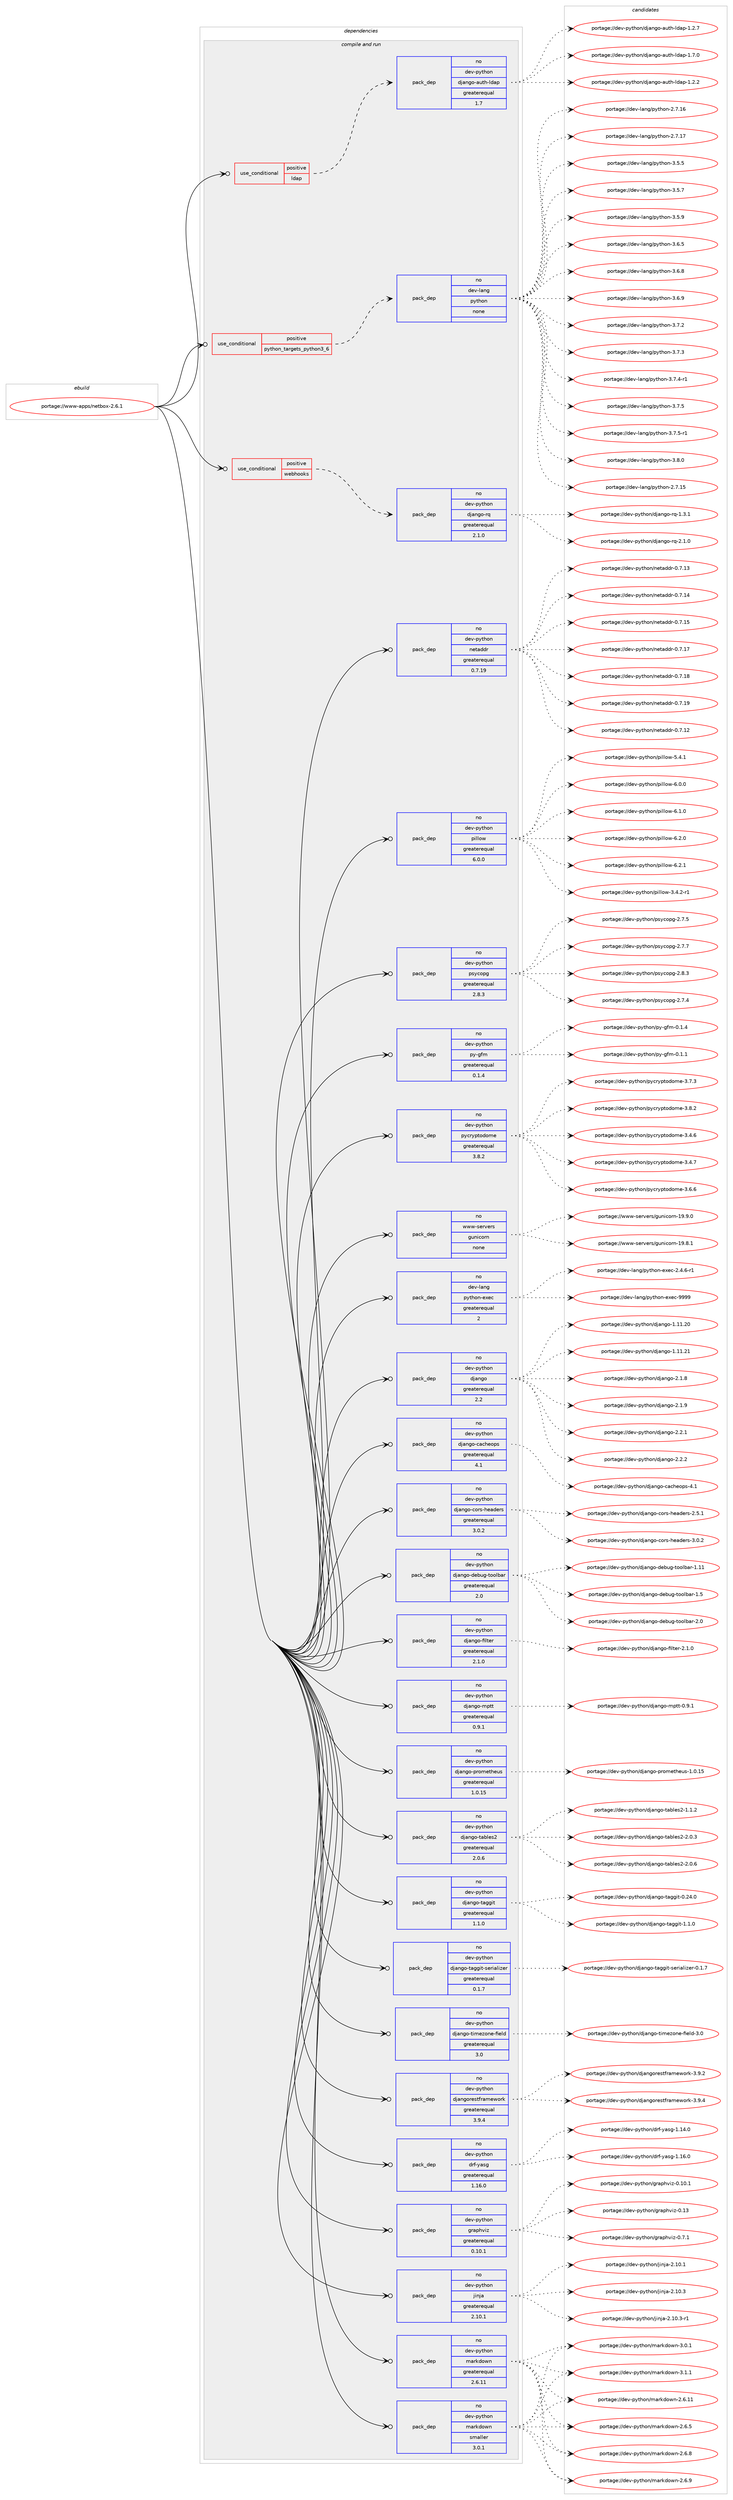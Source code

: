digraph prolog {

# *************
# Graph options
# *************

newrank=true;
concentrate=true;
compound=true;
graph [rankdir=LR,fontname=Helvetica,fontsize=10,ranksep=1.5];#, ranksep=2.5, nodesep=0.2];
edge  [arrowhead=vee];
node  [fontname=Helvetica,fontsize=10];

# **********
# The ebuild
# **********

subgraph cluster_leftcol {
color=gray;
rank=same;
label=<<i>ebuild</i>>;
id [label="portage://www-apps/netbox-2.6.1", color=red, width=4, href="../www-apps/netbox-2.6.1.svg"];
}

# ****************
# The dependencies
# ****************

subgraph cluster_midcol {
color=gray;
label=<<i>dependencies</i>>;
subgraph cluster_compile {
fillcolor="#eeeeee";
style=filled;
label=<<i>compile</i>>;
}
subgraph cluster_compileandrun {
fillcolor="#eeeeee";
style=filled;
label=<<i>compile and run</i>>;
subgraph cond105560 {
dependency438527 [label=<<TABLE BORDER="0" CELLBORDER="1" CELLSPACING="0" CELLPADDING="4"><TR><TD ROWSPAN="3" CELLPADDING="10">use_conditional</TD></TR><TR><TD>positive</TD></TR><TR><TD>ldap</TD></TR></TABLE>>, shape=none, color=red];
subgraph pack325187 {
dependency438528 [label=<<TABLE BORDER="0" CELLBORDER="1" CELLSPACING="0" CELLPADDING="4" WIDTH="220"><TR><TD ROWSPAN="6" CELLPADDING="30">pack_dep</TD></TR><TR><TD WIDTH="110">no</TD></TR><TR><TD>dev-python</TD></TR><TR><TD>django-auth-ldap</TD></TR><TR><TD>greaterequal</TD></TR><TR><TD>1.7</TD></TR></TABLE>>, shape=none, color=blue];
}
dependency438527:e -> dependency438528:w [weight=20,style="dashed",arrowhead="vee"];
}
id:e -> dependency438527:w [weight=20,style="solid",arrowhead="odotvee"];
subgraph cond105561 {
dependency438529 [label=<<TABLE BORDER="0" CELLBORDER="1" CELLSPACING="0" CELLPADDING="4"><TR><TD ROWSPAN="3" CELLPADDING="10">use_conditional</TD></TR><TR><TD>positive</TD></TR><TR><TD>python_targets_python3_6</TD></TR></TABLE>>, shape=none, color=red];
subgraph pack325188 {
dependency438530 [label=<<TABLE BORDER="0" CELLBORDER="1" CELLSPACING="0" CELLPADDING="4" WIDTH="220"><TR><TD ROWSPAN="6" CELLPADDING="30">pack_dep</TD></TR><TR><TD WIDTH="110">no</TD></TR><TR><TD>dev-lang</TD></TR><TR><TD>python</TD></TR><TR><TD>none</TD></TR><TR><TD></TD></TR></TABLE>>, shape=none, color=blue];
}
dependency438529:e -> dependency438530:w [weight=20,style="dashed",arrowhead="vee"];
}
id:e -> dependency438529:w [weight=20,style="solid",arrowhead="odotvee"];
subgraph cond105562 {
dependency438531 [label=<<TABLE BORDER="0" CELLBORDER="1" CELLSPACING="0" CELLPADDING="4"><TR><TD ROWSPAN="3" CELLPADDING="10">use_conditional</TD></TR><TR><TD>positive</TD></TR><TR><TD>webhooks</TD></TR></TABLE>>, shape=none, color=red];
subgraph pack325189 {
dependency438532 [label=<<TABLE BORDER="0" CELLBORDER="1" CELLSPACING="0" CELLPADDING="4" WIDTH="220"><TR><TD ROWSPAN="6" CELLPADDING="30">pack_dep</TD></TR><TR><TD WIDTH="110">no</TD></TR><TR><TD>dev-python</TD></TR><TR><TD>django-rq</TD></TR><TR><TD>greaterequal</TD></TR><TR><TD>2.1.0</TD></TR></TABLE>>, shape=none, color=blue];
}
dependency438531:e -> dependency438532:w [weight=20,style="dashed",arrowhead="vee"];
}
id:e -> dependency438531:w [weight=20,style="solid",arrowhead="odotvee"];
subgraph pack325190 {
dependency438533 [label=<<TABLE BORDER="0" CELLBORDER="1" CELLSPACING="0" CELLPADDING="4" WIDTH="220"><TR><TD ROWSPAN="6" CELLPADDING="30">pack_dep</TD></TR><TR><TD WIDTH="110">no</TD></TR><TR><TD>dev-lang</TD></TR><TR><TD>python-exec</TD></TR><TR><TD>greaterequal</TD></TR><TR><TD>2</TD></TR></TABLE>>, shape=none, color=blue];
}
id:e -> dependency438533:w [weight=20,style="solid",arrowhead="odotvee"];
subgraph pack325191 {
dependency438534 [label=<<TABLE BORDER="0" CELLBORDER="1" CELLSPACING="0" CELLPADDING="4" WIDTH="220"><TR><TD ROWSPAN="6" CELLPADDING="30">pack_dep</TD></TR><TR><TD WIDTH="110">no</TD></TR><TR><TD>dev-python</TD></TR><TR><TD>django</TD></TR><TR><TD>greaterequal</TD></TR><TR><TD>2.2</TD></TR></TABLE>>, shape=none, color=blue];
}
id:e -> dependency438534:w [weight=20,style="solid",arrowhead="odotvee"];
subgraph pack325192 {
dependency438535 [label=<<TABLE BORDER="0" CELLBORDER="1" CELLSPACING="0" CELLPADDING="4" WIDTH="220"><TR><TD ROWSPAN="6" CELLPADDING="30">pack_dep</TD></TR><TR><TD WIDTH="110">no</TD></TR><TR><TD>dev-python</TD></TR><TR><TD>django-cacheops</TD></TR><TR><TD>greaterequal</TD></TR><TR><TD>4.1</TD></TR></TABLE>>, shape=none, color=blue];
}
id:e -> dependency438535:w [weight=20,style="solid",arrowhead="odotvee"];
subgraph pack325193 {
dependency438536 [label=<<TABLE BORDER="0" CELLBORDER="1" CELLSPACING="0" CELLPADDING="4" WIDTH="220"><TR><TD ROWSPAN="6" CELLPADDING="30">pack_dep</TD></TR><TR><TD WIDTH="110">no</TD></TR><TR><TD>dev-python</TD></TR><TR><TD>django-cors-headers</TD></TR><TR><TD>greaterequal</TD></TR><TR><TD>3.0.2</TD></TR></TABLE>>, shape=none, color=blue];
}
id:e -> dependency438536:w [weight=20,style="solid",arrowhead="odotvee"];
subgraph pack325194 {
dependency438537 [label=<<TABLE BORDER="0" CELLBORDER="1" CELLSPACING="0" CELLPADDING="4" WIDTH="220"><TR><TD ROWSPAN="6" CELLPADDING="30">pack_dep</TD></TR><TR><TD WIDTH="110">no</TD></TR><TR><TD>dev-python</TD></TR><TR><TD>django-debug-toolbar</TD></TR><TR><TD>greaterequal</TD></TR><TR><TD>2.0</TD></TR></TABLE>>, shape=none, color=blue];
}
id:e -> dependency438537:w [weight=20,style="solid",arrowhead="odotvee"];
subgraph pack325195 {
dependency438538 [label=<<TABLE BORDER="0" CELLBORDER="1" CELLSPACING="0" CELLPADDING="4" WIDTH="220"><TR><TD ROWSPAN="6" CELLPADDING="30">pack_dep</TD></TR><TR><TD WIDTH="110">no</TD></TR><TR><TD>dev-python</TD></TR><TR><TD>django-filter</TD></TR><TR><TD>greaterequal</TD></TR><TR><TD>2.1.0</TD></TR></TABLE>>, shape=none, color=blue];
}
id:e -> dependency438538:w [weight=20,style="solid",arrowhead="odotvee"];
subgraph pack325196 {
dependency438539 [label=<<TABLE BORDER="0" CELLBORDER="1" CELLSPACING="0" CELLPADDING="4" WIDTH="220"><TR><TD ROWSPAN="6" CELLPADDING="30">pack_dep</TD></TR><TR><TD WIDTH="110">no</TD></TR><TR><TD>dev-python</TD></TR><TR><TD>django-mptt</TD></TR><TR><TD>greaterequal</TD></TR><TR><TD>0.9.1</TD></TR></TABLE>>, shape=none, color=blue];
}
id:e -> dependency438539:w [weight=20,style="solid",arrowhead="odotvee"];
subgraph pack325197 {
dependency438540 [label=<<TABLE BORDER="0" CELLBORDER="1" CELLSPACING="0" CELLPADDING="4" WIDTH="220"><TR><TD ROWSPAN="6" CELLPADDING="30">pack_dep</TD></TR><TR><TD WIDTH="110">no</TD></TR><TR><TD>dev-python</TD></TR><TR><TD>django-prometheus</TD></TR><TR><TD>greaterequal</TD></TR><TR><TD>1.0.15</TD></TR></TABLE>>, shape=none, color=blue];
}
id:e -> dependency438540:w [weight=20,style="solid",arrowhead="odotvee"];
subgraph pack325198 {
dependency438541 [label=<<TABLE BORDER="0" CELLBORDER="1" CELLSPACING="0" CELLPADDING="4" WIDTH="220"><TR><TD ROWSPAN="6" CELLPADDING="30">pack_dep</TD></TR><TR><TD WIDTH="110">no</TD></TR><TR><TD>dev-python</TD></TR><TR><TD>django-tables2</TD></TR><TR><TD>greaterequal</TD></TR><TR><TD>2.0.6</TD></TR></TABLE>>, shape=none, color=blue];
}
id:e -> dependency438541:w [weight=20,style="solid",arrowhead="odotvee"];
subgraph pack325199 {
dependency438542 [label=<<TABLE BORDER="0" CELLBORDER="1" CELLSPACING="0" CELLPADDING="4" WIDTH="220"><TR><TD ROWSPAN="6" CELLPADDING="30">pack_dep</TD></TR><TR><TD WIDTH="110">no</TD></TR><TR><TD>dev-python</TD></TR><TR><TD>django-taggit</TD></TR><TR><TD>greaterequal</TD></TR><TR><TD>1.1.0</TD></TR></TABLE>>, shape=none, color=blue];
}
id:e -> dependency438542:w [weight=20,style="solid",arrowhead="odotvee"];
subgraph pack325200 {
dependency438543 [label=<<TABLE BORDER="0" CELLBORDER="1" CELLSPACING="0" CELLPADDING="4" WIDTH="220"><TR><TD ROWSPAN="6" CELLPADDING="30">pack_dep</TD></TR><TR><TD WIDTH="110">no</TD></TR><TR><TD>dev-python</TD></TR><TR><TD>django-taggit-serializer</TD></TR><TR><TD>greaterequal</TD></TR><TR><TD>0.1.7</TD></TR></TABLE>>, shape=none, color=blue];
}
id:e -> dependency438543:w [weight=20,style="solid",arrowhead="odotvee"];
subgraph pack325201 {
dependency438544 [label=<<TABLE BORDER="0" CELLBORDER="1" CELLSPACING="0" CELLPADDING="4" WIDTH="220"><TR><TD ROWSPAN="6" CELLPADDING="30">pack_dep</TD></TR><TR><TD WIDTH="110">no</TD></TR><TR><TD>dev-python</TD></TR><TR><TD>django-timezone-field</TD></TR><TR><TD>greaterequal</TD></TR><TR><TD>3.0</TD></TR></TABLE>>, shape=none, color=blue];
}
id:e -> dependency438544:w [weight=20,style="solid",arrowhead="odotvee"];
subgraph pack325202 {
dependency438545 [label=<<TABLE BORDER="0" CELLBORDER="1" CELLSPACING="0" CELLPADDING="4" WIDTH="220"><TR><TD ROWSPAN="6" CELLPADDING="30">pack_dep</TD></TR><TR><TD WIDTH="110">no</TD></TR><TR><TD>dev-python</TD></TR><TR><TD>djangorestframework</TD></TR><TR><TD>greaterequal</TD></TR><TR><TD>3.9.4</TD></TR></TABLE>>, shape=none, color=blue];
}
id:e -> dependency438545:w [weight=20,style="solid",arrowhead="odotvee"];
subgraph pack325203 {
dependency438546 [label=<<TABLE BORDER="0" CELLBORDER="1" CELLSPACING="0" CELLPADDING="4" WIDTH="220"><TR><TD ROWSPAN="6" CELLPADDING="30">pack_dep</TD></TR><TR><TD WIDTH="110">no</TD></TR><TR><TD>dev-python</TD></TR><TR><TD>drf-yasg</TD></TR><TR><TD>greaterequal</TD></TR><TR><TD>1.16.0</TD></TR></TABLE>>, shape=none, color=blue];
}
id:e -> dependency438546:w [weight=20,style="solid",arrowhead="odotvee"];
subgraph pack325204 {
dependency438547 [label=<<TABLE BORDER="0" CELLBORDER="1" CELLSPACING="0" CELLPADDING="4" WIDTH="220"><TR><TD ROWSPAN="6" CELLPADDING="30">pack_dep</TD></TR><TR><TD WIDTH="110">no</TD></TR><TR><TD>dev-python</TD></TR><TR><TD>graphviz</TD></TR><TR><TD>greaterequal</TD></TR><TR><TD>0.10.1</TD></TR></TABLE>>, shape=none, color=blue];
}
id:e -> dependency438547:w [weight=20,style="solid",arrowhead="odotvee"];
subgraph pack325205 {
dependency438548 [label=<<TABLE BORDER="0" CELLBORDER="1" CELLSPACING="0" CELLPADDING="4" WIDTH="220"><TR><TD ROWSPAN="6" CELLPADDING="30">pack_dep</TD></TR><TR><TD WIDTH="110">no</TD></TR><TR><TD>dev-python</TD></TR><TR><TD>jinja</TD></TR><TR><TD>greaterequal</TD></TR><TR><TD>2.10.1</TD></TR></TABLE>>, shape=none, color=blue];
}
id:e -> dependency438548:w [weight=20,style="solid",arrowhead="odotvee"];
subgraph pack325206 {
dependency438549 [label=<<TABLE BORDER="0" CELLBORDER="1" CELLSPACING="0" CELLPADDING="4" WIDTH="220"><TR><TD ROWSPAN="6" CELLPADDING="30">pack_dep</TD></TR><TR><TD WIDTH="110">no</TD></TR><TR><TD>dev-python</TD></TR><TR><TD>markdown</TD></TR><TR><TD>greaterequal</TD></TR><TR><TD>2.6.11</TD></TR></TABLE>>, shape=none, color=blue];
}
id:e -> dependency438549:w [weight=20,style="solid",arrowhead="odotvee"];
subgraph pack325207 {
dependency438550 [label=<<TABLE BORDER="0" CELLBORDER="1" CELLSPACING="0" CELLPADDING="4" WIDTH="220"><TR><TD ROWSPAN="6" CELLPADDING="30">pack_dep</TD></TR><TR><TD WIDTH="110">no</TD></TR><TR><TD>dev-python</TD></TR><TR><TD>markdown</TD></TR><TR><TD>smaller</TD></TR><TR><TD>3.0.1</TD></TR></TABLE>>, shape=none, color=blue];
}
id:e -> dependency438550:w [weight=20,style="solid",arrowhead="odotvee"];
subgraph pack325208 {
dependency438551 [label=<<TABLE BORDER="0" CELLBORDER="1" CELLSPACING="0" CELLPADDING="4" WIDTH="220"><TR><TD ROWSPAN="6" CELLPADDING="30">pack_dep</TD></TR><TR><TD WIDTH="110">no</TD></TR><TR><TD>dev-python</TD></TR><TR><TD>netaddr</TD></TR><TR><TD>greaterequal</TD></TR><TR><TD>0.7.19</TD></TR></TABLE>>, shape=none, color=blue];
}
id:e -> dependency438551:w [weight=20,style="solid",arrowhead="odotvee"];
subgraph pack325209 {
dependency438552 [label=<<TABLE BORDER="0" CELLBORDER="1" CELLSPACING="0" CELLPADDING="4" WIDTH="220"><TR><TD ROWSPAN="6" CELLPADDING="30">pack_dep</TD></TR><TR><TD WIDTH="110">no</TD></TR><TR><TD>dev-python</TD></TR><TR><TD>pillow</TD></TR><TR><TD>greaterequal</TD></TR><TR><TD>6.0.0</TD></TR></TABLE>>, shape=none, color=blue];
}
id:e -> dependency438552:w [weight=20,style="solid",arrowhead="odotvee"];
subgraph pack325210 {
dependency438553 [label=<<TABLE BORDER="0" CELLBORDER="1" CELLSPACING="0" CELLPADDING="4" WIDTH="220"><TR><TD ROWSPAN="6" CELLPADDING="30">pack_dep</TD></TR><TR><TD WIDTH="110">no</TD></TR><TR><TD>dev-python</TD></TR><TR><TD>psycopg</TD></TR><TR><TD>greaterequal</TD></TR><TR><TD>2.8.3</TD></TR></TABLE>>, shape=none, color=blue];
}
id:e -> dependency438553:w [weight=20,style="solid",arrowhead="odotvee"];
subgraph pack325211 {
dependency438554 [label=<<TABLE BORDER="0" CELLBORDER="1" CELLSPACING="0" CELLPADDING="4" WIDTH="220"><TR><TD ROWSPAN="6" CELLPADDING="30">pack_dep</TD></TR><TR><TD WIDTH="110">no</TD></TR><TR><TD>dev-python</TD></TR><TR><TD>py-gfm</TD></TR><TR><TD>greaterequal</TD></TR><TR><TD>0.1.4</TD></TR></TABLE>>, shape=none, color=blue];
}
id:e -> dependency438554:w [weight=20,style="solid",arrowhead="odotvee"];
subgraph pack325212 {
dependency438555 [label=<<TABLE BORDER="0" CELLBORDER="1" CELLSPACING="0" CELLPADDING="4" WIDTH="220"><TR><TD ROWSPAN="6" CELLPADDING="30">pack_dep</TD></TR><TR><TD WIDTH="110">no</TD></TR><TR><TD>dev-python</TD></TR><TR><TD>pycryptodome</TD></TR><TR><TD>greaterequal</TD></TR><TR><TD>3.8.2</TD></TR></TABLE>>, shape=none, color=blue];
}
id:e -> dependency438555:w [weight=20,style="solid",arrowhead="odotvee"];
subgraph pack325213 {
dependency438556 [label=<<TABLE BORDER="0" CELLBORDER="1" CELLSPACING="0" CELLPADDING="4" WIDTH="220"><TR><TD ROWSPAN="6" CELLPADDING="30">pack_dep</TD></TR><TR><TD WIDTH="110">no</TD></TR><TR><TD>www-servers</TD></TR><TR><TD>gunicorn</TD></TR><TR><TD>none</TD></TR><TR><TD></TD></TR></TABLE>>, shape=none, color=blue];
}
id:e -> dependency438556:w [weight=20,style="solid",arrowhead="odotvee"];
}
subgraph cluster_run {
fillcolor="#eeeeee";
style=filled;
label=<<i>run</i>>;
}
}

# **************
# The candidates
# **************

subgraph cluster_choices {
rank=same;
color=gray;
label=<<i>candidates</i>>;

subgraph choice325187 {
color=black;
nodesep=1;
choiceportage10010111845112121116104111110471001069711010311145971171161044510810097112454946504650 [label="portage://dev-python/django-auth-ldap-1.2.2", color=red, width=4,href="../dev-python/django-auth-ldap-1.2.2.svg"];
choiceportage10010111845112121116104111110471001069711010311145971171161044510810097112454946504655 [label="portage://dev-python/django-auth-ldap-1.2.7", color=red, width=4,href="../dev-python/django-auth-ldap-1.2.7.svg"];
choiceportage10010111845112121116104111110471001069711010311145971171161044510810097112454946554648 [label="portage://dev-python/django-auth-ldap-1.7.0", color=red, width=4,href="../dev-python/django-auth-ldap-1.7.0.svg"];
dependency438528:e -> choiceportage10010111845112121116104111110471001069711010311145971171161044510810097112454946504650:w [style=dotted,weight="100"];
dependency438528:e -> choiceportage10010111845112121116104111110471001069711010311145971171161044510810097112454946504655:w [style=dotted,weight="100"];
dependency438528:e -> choiceportage10010111845112121116104111110471001069711010311145971171161044510810097112454946554648:w [style=dotted,weight="100"];
}
subgraph choice325188 {
color=black;
nodesep=1;
choiceportage10010111845108971101034711212111610411111045504655464953 [label="portage://dev-lang/python-2.7.15", color=red, width=4,href="../dev-lang/python-2.7.15.svg"];
choiceportage10010111845108971101034711212111610411111045504655464954 [label="portage://dev-lang/python-2.7.16", color=red, width=4,href="../dev-lang/python-2.7.16.svg"];
choiceportage10010111845108971101034711212111610411111045504655464955 [label="portage://dev-lang/python-2.7.17", color=red, width=4,href="../dev-lang/python-2.7.17.svg"];
choiceportage100101118451089711010347112121116104111110455146534653 [label="portage://dev-lang/python-3.5.5", color=red, width=4,href="../dev-lang/python-3.5.5.svg"];
choiceportage100101118451089711010347112121116104111110455146534655 [label="portage://dev-lang/python-3.5.7", color=red, width=4,href="../dev-lang/python-3.5.7.svg"];
choiceportage100101118451089711010347112121116104111110455146534657 [label="portage://dev-lang/python-3.5.9", color=red, width=4,href="../dev-lang/python-3.5.9.svg"];
choiceportage100101118451089711010347112121116104111110455146544653 [label="portage://dev-lang/python-3.6.5", color=red, width=4,href="../dev-lang/python-3.6.5.svg"];
choiceportage100101118451089711010347112121116104111110455146544656 [label="portage://dev-lang/python-3.6.8", color=red, width=4,href="../dev-lang/python-3.6.8.svg"];
choiceportage100101118451089711010347112121116104111110455146544657 [label="portage://dev-lang/python-3.6.9", color=red, width=4,href="../dev-lang/python-3.6.9.svg"];
choiceportage100101118451089711010347112121116104111110455146554650 [label="portage://dev-lang/python-3.7.2", color=red, width=4,href="../dev-lang/python-3.7.2.svg"];
choiceportage100101118451089711010347112121116104111110455146554651 [label="portage://dev-lang/python-3.7.3", color=red, width=4,href="../dev-lang/python-3.7.3.svg"];
choiceportage1001011184510897110103471121211161041111104551465546524511449 [label="portage://dev-lang/python-3.7.4-r1", color=red, width=4,href="../dev-lang/python-3.7.4-r1.svg"];
choiceportage100101118451089711010347112121116104111110455146554653 [label="portage://dev-lang/python-3.7.5", color=red, width=4,href="../dev-lang/python-3.7.5.svg"];
choiceportage1001011184510897110103471121211161041111104551465546534511449 [label="portage://dev-lang/python-3.7.5-r1", color=red, width=4,href="../dev-lang/python-3.7.5-r1.svg"];
choiceportage100101118451089711010347112121116104111110455146564648 [label="portage://dev-lang/python-3.8.0", color=red, width=4,href="../dev-lang/python-3.8.0.svg"];
dependency438530:e -> choiceportage10010111845108971101034711212111610411111045504655464953:w [style=dotted,weight="100"];
dependency438530:e -> choiceportage10010111845108971101034711212111610411111045504655464954:w [style=dotted,weight="100"];
dependency438530:e -> choiceportage10010111845108971101034711212111610411111045504655464955:w [style=dotted,weight="100"];
dependency438530:e -> choiceportage100101118451089711010347112121116104111110455146534653:w [style=dotted,weight="100"];
dependency438530:e -> choiceportage100101118451089711010347112121116104111110455146534655:w [style=dotted,weight="100"];
dependency438530:e -> choiceportage100101118451089711010347112121116104111110455146534657:w [style=dotted,weight="100"];
dependency438530:e -> choiceportage100101118451089711010347112121116104111110455146544653:w [style=dotted,weight="100"];
dependency438530:e -> choiceportage100101118451089711010347112121116104111110455146544656:w [style=dotted,weight="100"];
dependency438530:e -> choiceportage100101118451089711010347112121116104111110455146544657:w [style=dotted,weight="100"];
dependency438530:e -> choiceportage100101118451089711010347112121116104111110455146554650:w [style=dotted,weight="100"];
dependency438530:e -> choiceportage100101118451089711010347112121116104111110455146554651:w [style=dotted,weight="100"];
dependency438530:e -> choiceportage1001011184510897110103471121211161041111104551465546524511449:w [style=dotted,weight="100"];
dependency438530:e -> choiceportage100101118451089711010347112121116104111110455146554653:w [style=dotted,weight="100"];
dependency438530:e -> choiceportage1001011184510897110103471121211161041111104551465546534511449:w [style=dotted,weight="100"];
dependency438530:e -> choiceportage100101118451089711010347112121116104111110455146564648:w [style=dotted,weight="100"];
}
subgraph choice325189 {
color=black;
nodesep=1;
choiceportage10010111845112121116104111110471001069711010311145114113454946514649 [label="portage://dev-python/django-rq-1.3.1", color=red, width=4,href="../dev-python/django-rq-1.3.1.svg"];
choiceportage10010111845112121116104111110471001069711010311145114113455046494648 [label="portage://dev-python/django-rq-2.1.0", color=red, width=4,href="../dev-python/django-rq-2.1.0.svg"];
dependency438532:e -> choiceportage10010111845112121116104111110471001069711010311145114113454946514649:w [style=dotted,weight="100"];
dependency438532:e -> choiceportage10010111845112121116104111110471001069711010311145114113455046494648:w [style=dotted,weight="100"];
}
subgraph choice325190 {
color=black;
nodesep=1;
choiceportage10010111845108971101034711212111610411111045101120101994550465246544511449 [label="portage://dev-lang/python-exec-2.4.6-r1", color=red, width=4,href="../dev-lang/python-exec-2.4.6-r1.svg"];
choiceportage10010111845108971101034711212111610411111045101120101994557575757 [label="portage://dev-lang/python-exec-9999", color=red, width=4,href="../dev-lang/python-exec-9999.svg"];
dependency438533:e -> choiceportage10010111845108971101034711212111610411111045101120101994550465246544511449:w [style=dotted,weight="100"];
dependency438533:e -> choiceportage10010111845108971101034711212111610411111045101120101994557575757:w [style=dotted,weight="100"];
}
subgraph choice325191 {
color=black;
nodesep=1;
choiceportage1001011184511212111610411111047100106971101031114549464949465048 [label="portage://dev-python/django-1.11.20", color=red, width=4,href="../dev-python/django-1.11.20.svg"];
choiceportage1001011184511212111610411111047100106971101031114549464949465049 [label="portage://dev-python/django-1.11.21", color=red, width=4,href="../dev-python/django-1.11.21.svg"];
choiceportage100101118451121211161041111104710010697110103111455046494656 [label="portage://dev-python/django-2.1.8", color=red, width=4,href="../dev-python/django-2.1.8.svg"];
choiceportage100101118451121211161041111104710010697110103111455046494657 [label="portage://dev-python/django-2.1.9", color=red, width=4,href="../dev-python/django-2.1.9.svg"];
choiceportage100101118451121211161041111104710010697110103111455046504649 [label="portage://dev-python/django-2.2.1", color=red, width=4,href="../dev-python/django-2.2.1.svg"];
choiceportage100101118451121211161041111104710010697110103111455046504650 [label="portage://dev-python/django-2.2.2", color=red, width=4,href="../dev-python/django-2.2.2.svg"];
dependency438534:e -> choiceportage1001011184511212111610411111047100106971101031114549464949465048:w [style=dotted,weight="100"];
dependency438534:e -> choiceportage1001011184511212111610411111047100106971101031114549464949465049:w [style=dotted,weight="100"];
dependency438534:e -> choiceportage100101118451121211161041111104710010697110103111455046494656:w [style=dotted,weight="100"];
dependency438534:e -> choiceportage100101118451121211161041111104710010697110103111455046494657:w [style=dotted,weight="100"];
dependency438534:e -> choiceportage100101118451121211161041111104710010697110103111455046504649:w [style=dotted,weight="100"];
dependency438534:e -> choiceportage100101118451121211161041111104710010697110103111455046504650:w [style=dotted,weight="100"];
}
subgraph choice325192 {
color=black;
nodesep=1;
choiceportage1001011184511212111610411111047100106971101031114599979910410111111211545524649 [label="portage://dev-python/django-cacheops-4.1", color=red, width=4,href="../dev-python/django-cacheops-4.1.svg"];
dependency438535:e -> choiceportage1001011184511212111610411111047100106971101031114599979910410111111211545524649:w [style=dotted,weight="100"];
}
subgraph choice325193 {
color=black;
nodesep=1;
choiceportage10010111845112121116104111110471001069711010311145991111141154510410197100101114115455046534649 [label="portage://dev-python/django-cors-headers-2.5.1", color=red, width=4,href="../dev-python/django-cors-headers-2.5.1.svg"];
choiceportage10010111845112121116104111110471001069711010311145991111141154510410197100101114115455146484650 [label="portage://dev-python/django-cors-headers-3.0.2", color=red, width=4,href="../dev-python/django-cors-headers-3.0.2.svg"];
dependency438536:e -> choiceportage10010111845112121116104111110471001069711010311145991111141154510410197100101114115455046534649:w [style=dotted,weight="100"];
dependency438536:e -> choiceportage10010111845112121116104111110471001069711010311145991111141154510410197100101114115455146484650:w [style=dotted,weight="100"];
}
subgraph choice325194 {
color=black;
nodesep=1;
choiceportage10010111845112121116104111110471001069711010311145100101981171034511611111110898971144549464949 [label="portage://dev-python/django-debug-toolbar-1.11", color=red, width=4,href="../dev-python/django-debug-toolbar-1.11.svg"];
choiceportage100101118451121211161041111104710010697110103111451001019811710345116111111108989711445494653 [label="portage://dev-python/django-debug-toolbar-1.5", color=red, width=4,href="../dev-python/django-debug-toolbar-1.5.svg"];
choiceportage100101118451121211161041111104710010697110103111451001019811710345116111111108989711445504648 [label="portage://dev-python/django-debug-toolbar-2.0", color=red, width=4,href="../dev-python/django-debug-toolbar-2.0.svg"];
dependency438537:e -> choiceportage10010111845112121116104111110471001069711010311145100101981171034511611111110898971144549464949:w [style=dotted,weight="100"];
dependency438537:e -> choiceportage100101118451121211161041111104710010697110103111451001019811710345116111111108989711445494653:w [style=dotted,weight="100"];
dependency438537:e -> choiceportage100101118451121211161041111104710010697110103111451001019811710345116111111108989711445504648:w [style=dotted,weight="100"];
}
subgraph choice325195 {
color=black;
nodesep=1;
choiceportage10010111845112121116104111110471001069711010311145102105108116101114455046494648 [label="portage://dev-python/django-filter-2.1.0", color=red, width=4,href="../dev-python/django-filter-2.1.0.svg"];
dependency438538:e -> choiceportage10010111845112121116104111110471001069711010311145102105108116101114455046494648:w [style=dotted,weight="100"];
}
subgraph choice325196 {
color=black;
nodesep=1;
choiceportage10010111845112121116104111110471001069711010311145109112116116454846574649 [label="portage://dev-python/django-mptt-0.9.1", color=red, width=4,href="../dev-python/django-mptt-0.9.1.svg"];
dependency438539:e -> choiceportage10010111845112121116104111110471001069711010311145109112116116454846574649:w [style=dotted,weight="100"];
}
subgraph choice325197 {
color=black;
nodesep=1;
choiceportage1001011184511212111610411111047100106971101031114511211411110910111610410111711545494648464953 [label="portage://dev-python/django-prometheus-1.0.15", color=red, width=4,href="../dev-python/django-prometheus-1.0.15.svg"];
dependency438540:e -> choiceportage1001011184511212111610411111047100106971101031114511211411110910111610410111711545494648464953:w [style=dotted,weight="100"];
}
subgraph choice325198 {
color=black;
nodesep=1;
choiceportage10010111845112121116104111110471001069711010311145116979810810111550454946494650 [label="portage://dev-python/django-tables2-1.1.2", color=red, width=4,href="../dev-python/django-tables2-1.1.2.svg"];
choiceportage10010111845112121116104111110471001069711010311145116979810810111550455046484651 [label="portage://dev-python/django-tables2-2.0.3", color=red, width=4,href="../dev-python/django-tables2-2.0.3.svg"];
choiceportage10010111845112121116104111110471001069711010311145116979810810111550455046484654 [label="portage://dev-python/django-tables2-2.0.6", color=red, width=4,href="../dev-python/django-tables2-2.0.6.svg"];
dependency438541:e -> choiceportage10010111845112121116104111110471001069711010311145116979810810111550454946494650:w [style=dotted,weight="100"];
dependency438541:e -> choiceportage10010111845112121116104111110471001069711010311145116979810810111550455046484651:w [style=dotted,weight="100"];
dependency438541:e -> choiceportage10010111845112121116104111110471001069711010311145116979810810111550455046484654:w [style=dotted,weight="100"];
}
subgraph choice325199 {
color=black;
nodesep=1;
choiceportage100101118451121211161041111104710010697110103111451169710310310511645484650524648 [label="portage://dev-python/django-taggit-0.24.0", color=red, width=4,href="../dev-python/django-taggit-0.24.0.svg"];
choiceportage1001011184511212111610411111047100106971101031114511697103103105116454946494648 [label="portage://dev-python/django-taggit-1.1.0", color=red, width=4,href="../dev-python/django-taggit-1.1.0.svg"];
dependency438542:e -> choiceportage100101118451121211161041111104710010697110103111451169710310310511645484650524648:w [style=dotted,weight="100"];
dependency438542:e -> choiceportage1001011184511212111610411111047100106971101031114511697103103105116454946494648:w [style=dotted,weight="100"];
}
subgraph choice325200 {
color=black;
nodesep=1;
choiceportage10010111845112121116104111110471001069711010311145116971031031051164511510111410597108105122101114454846494655 [label="portage://dev-python/django-taggit-serializer-0.1.7", color=red, width=4,href="../dev-python/django-taggit-serializer-0.1.7.svg"];
dependency438543:e -> choiceportage10010111845112121116104111110471001069711010311145116971031031051164511510111410597108105122101114454846494655:w [style=dotted,weight="100"];
}
subgraph choice325201 {
color=black;
nodesep=1;
choiceportage100101118451121211161041111104710010697110103111451161051091011221111101014510210510110810045514648 [label="portage://dev-python/django-timezone-field-3.0", color=red, width=4,href="../dev-python/django-timezone-field-3.0.svg"];
dependency438544:e -> choiceportage100101118451121211161041111104710010697110103111451161051091011221111101014510210510110810045514648:w [style=dotted,weight="100"];
}
subgraph choice325202 {
color=black;
nodesep=1;
choiceportage10010111845112121116104111110471001069711010311111410111511610211497109101119111114107455146574650 [label="portage://dev-python/djangorestframework-3.9.2", color=red, width=4,href="../dev-python/djangorestframework-3.9.2.svg"];
choiceportage10010111845112121116104111110471001069711010311111410111511610211497109101119111114107455146574652 [label="portage://dev-python/djangorestframework-3.9.4", color=red, width=4,href="../dev-python/djangorestframework-3.9.4.svg"];
dependency438545:e -> choiceportage10010111845112121116104111110471001069711010311111410111511610211497109101119111114107455146574650:w [style=dotted,weight="100"];
dependency438545:e -> choiceportage10010111845112121116104111110471001069711010311111410111511610211497109101119111114107455146574652:w [style=dotted,weight="100"];
}
subgraph choice325203 {
color=black;
nodesep=1;
choiceportage1001011184511212111610411111047100114102451219711510345494649524648 [label="portage://dev-python/drf-yasg-1.14.0", color=red, width=4,href="../dev-python/drf-yasg-1.14.0.svg"];
choiceportage1001011184511212111610411111047100114102451219711510345494649544648 [label="portage://dev-python/drf-yasg-1.16.0", color=red, width=4,href="../dev-python/drf-yasg-1.16.0.svg"];
dependency438546:e -> choiceportage1001011184511212111610411111047100114102451219711510345494649524648:w [style=dotted,weight="100"];
dependency438546:e -> choiceportage1001011184511212111610411111047100114102451219711510345494649544648:w [style=dotted,weight="100"];
}
subgraph choice325204 {
color=black;
nodesep=1;
choiceportage10010111845112121116104111110471031149711210411810512245484649484649 [label="portage://dev-python/graphviz-0.10.1", color=red, width=4,href="../dev-python/graphviz-0.10.1.svg"];
choiceportage1001011184511212111610411111047103114971121041181051224548464951 [label="portage://dev-python/graphviz-0.13", color=red, width=4,href="../dev-python/graphviz-0.13.svg"];
choiceportage100101118451121211161041111104710311497112104118105122454846554649 [label="portage://dev-python/graphviz-0.7.1", color=red, width=4,href="../dev-python/graphviz-0.7.1.svg"];
dependency438547:e -> choiceportage10010111845112121116104111110471031149711210411810512245484649484649:w [style=dotted,weight="100"];
dependency438547:e -> choiceportage1001011184511212111610411111047103114971121041181051224548464951:w [style=dotted,weight="100"];
dependency438547:e -> choiceportage100101118451121211161041111104710311497112104118105122454846554649:w [style=dotted,weight="100"];
}
subgraph choice325205 {
color=black;
nodesep=1;
choiceportage10010111845112121116104111110471061051101069745504649484649 [label="portage://dev-python/jinja-2.10.1", color=red, width=4,href="../dev-python/jinja-2.10.1.svg"];
choiceportage10010111845112121116104111110471061051101069745504649484651 [label="portage://dev-python/jinja-2.10.3", color=red, width=4,href="../dev-python/jinja-2.10.3.svg"];
choiceportage100101118451121211161041111104710610511010697455046494846514511449 [label="portage://dev-python/jinja-2.10.3-r1", color=red, width=4,href="../dev-python/jinja-2.10.3-r1.svg"];
dependency438548:e -> choiceportage10010111845112121116104111110471061051101069745504649484649:w [style=dotted,weight="100"];
dependency438548:e -> choiceportage10010111845112121116104111110471061051101069745504649484651:w [style=dotted,weight="100"];
dependency438548:e -> choiceportage100101118451121211161041111104710610511010697455046494846514511449:w [style=dotted,weight="100"];
}
subgraph choice325206 {
color=black;
nodesep=1;
choiceportage10010111845112121116104111110471099711410710011111911045504654464949 [label="portage://dev-python/markdown-2.6.11", color=red, width=4,href="../dev-python/markdown-2.6.11.svg"];
choiceportage100101118451121211161041111104710997114107100111119110455046544653 [label="portage://dev-python/markdown-2.6.5", color=red, width=4,href="../dev-python/markdown-2.6.5.svg"];
choiceportage100101118451121211161041111104710997114107100111119110455046544656 [label="portage://dev-python/markdown-2.6.8", color=red, width=4,href="../dev-python/markdown-2.6.8.svg"];
choiceportage100101118451121211161041111104710997114107100111119110455046544657 [label="portage://dev-python/markdown-2.6.9", color=red, width=4,href="../dev-python/markdown-2.6.9.svg"];
choiceportage100101118451121211161041111104710997114107100111119110455146484649 [label="portage://dev-python/markdown-3.0.1", color=red, width=4,href="../dev-python/markdown-3.0.1.svg"];
choiceportage100101118451121211161041111104710997114107100111119110455146494649 [label="portage://dev-python/markdown-3.1.1", color=red, width=4,href="../dev-python/markdown-3.1.1.svg"];
dependency438549:e -> choiceportage10010111845112121116104111110471099711410710011111911045504654464949:w [style=dotted,weight="100"];
dependency438549:e -> choiceportage100101118451121211161041111104710997114107100111119110455046544653:w [style=dotted,weight="100"];
dependency438549:e -> choiceportage100101118451121211161041111104710997114107100111119110455046544656:w [style=dotted,weight="100"];
dependency438549:e -> choiceportage100101118451121211161041111104710997114107100111119110455046544657:w [style=dotted,weight="100"];
dependency438549:e -> choiceportage100101118451121211161041111104710997114107100111119110455146484649:w [style=dotted,weight="100"];
dependency438549:e -> choiceportage100101118451121211161041111104710997114107100111119110455146494649:w [style=dotted,weight="100"];
}
subgraph choice325207 {
color=black;
nodesep=1;
choiceportage10010111845112121116104111110471099711410710011111911045504654464949 [label="portage://dev-python/markdown-2.6.11", color=red, width=4,href="../dev-python/markdown-2.6.11.svg"];
choiceportage100101118451121211161041111104710997114107100111119110455046544653 [label="portage://dev-python/markdown-2.6.5", color=red, width=4,href="../dev-python/markdown-2.6.5.svg"];
choiceportage100101118451121211161041111104710997114107100111119110455046544656 [label="portage://dev-python/markdown-2.6.8", color=red, width=4,href="../dev-python/markdown-2.6.8.svg"];
choiceportage100101118451121211161041111104710997114107100111119110455046544657 [label="portage://dev-python/markdown-2.6.9", color=red, width=4,href="../dev-python/markdown-2.6.9.svg"];
choiceportage100101118451121211161041111104710997114107100111119110455146484649 [label="portage://dev-python/markdown-3.0.1", color=red, width=4,href="../dev-python/markdown-3.0.1.svg"];
choiceportage100101118451121211161041111104710997114107100111119110455146494649 [label="portage://dev-python/markdown-3.1.1", color=red, width=4,href="../dev-python/markdown-3.1.1.svg"];
dependency438550:e -> choiceportage10010111845112121116104111110471099711410710011111911045504654464949:w [style=dotted,weight="100"];
dependency438550:e -> choiceportage100101118451121211161041111104710997114107100111119110455046544653:w [style=dotted,weight="100"];
dependency438550:e -> choiceportage100101118451121211161041111104710997114107100111119110455046544656:w [style=dotted,weight="100"];
dependency438550:e -> choiceportage100101118451121211161041111104710997114107100111119110455046544657:w [style=dotted,weight="100"];
dependency438550:e -> choiceportage100101118451121211161041111104710997114107100111119110455146484649:w [style=dotted,weight="100"];
dependency438550:e -> choiceportage100101118451121211161041111104710997114107100111119110455146494649:w [style=dotted,weight="100"];
}
subgraph choice325208 {
color=black;
nodesep=1;
choiceportage10010111845112121116104111110471101011169710010011445484655464950 [label="portage://dev-python/netaddr-0.7.12", color=red, width=4,href="../dev-python/netaddr-0.7.12.svg"];
choiceportage10010111845112121116104111110471101011169710010011445484655464951 [label="portage://dev-python/netaddr-0.7.13", color=red, width=4,href="../dev-python/netaddr-0.7.13.svg"];
choiceportage10010111845112121116104111110471101011169710010011445484655464952 [label="portage://dev-python/netaddr-0.7.14", color=red, width=4,href="../dev-python/netaddr-0.7.14.svg"];
choiceportage10010111845112121116104111110471101011169710010011445484655464953 [label="portage://dev-python/netaddr-0.7.15", color=red, width=4,href="../dev-python/netaddr-0.7.15.svg"];
choiceportage10010111845112121116104111110471101011169710010011445484655464955 [label="portage://dev-python/netaddr-0.7.17", color=red, width=4,href="../dev-python/netaddr-0.7.17.svg"];
choiceportage10010111845112121116104111110471101011169710010011445484655464956 [label="portage://dev-python/netaddr-0.7.18", color=red, width=4,href="../dev-python/netaddr-0.7.18.svg"];
choiceportage10010111845112121116104111110471101011169710010011445484655464957 [label="portage://dev-python/netaddr-0.7.19", color=red, width=4,href="../dev-python/netaddr-0.7.19.svg"];
dependency438551:e -> choiceportage10010111845112121116104111110471101011169710010011445484655464950:w [style=dotted,weight="100"];
dependency438551:e -> choiceportage10010111845112121116104111110471101011169710010011445484655464951:w [style=dotted,weight="100"];
dependency438551:e -> choiceportage10010111845112121116104111110471101011169710010011445484655464952:w [style=dotted,weight="100"];
dependency438551:e -> choiceportage10010111845112121116104111110471101011169710010011445484655464953:w [style=dotted,weight="100"];
dependency438551:e -> choiceportage10010111845112121116104111110471101011169710010011445484655464955:w [style=dotted,weight="100"];
dependency438551:e -> choiceportage10010111845112121116104111110471101011169710010011445484655464956:w [style=dotted,weight="100"];
dependency438551:e -> choiceportage10010111845112121116104111110471101011169710010011445484655464957:w [style=dotted,weight="100"];
}
subgraph choice325209 {
color=black;
nodesep=1;
choiceportage10010111845112121116104111110471121051081081111194551465246504511449 [label="portage://dev-python/pillow-3.4.2-r1", color=red, width=4,href="../dev-python/pillow-3.4.2-r1.svg"];
choiceportage1001011184511212111610411111047112105108108111119455346524649 [label="portage://dev-python/pillow-5.4.1", color=red, width=4,href="../dev-python/pillow-5.4.1.svg"];
choiceportage1001011184511212111610411111047112105108108111119455446484648 [label="portage://dev-python/pillow-6.0.0", color=red, width=4,href="../dev-python/pillow-6.0.0.svg"];
choiceportage1001011184511212111610411111047112105108108111119455446494648 [label="portage://dev-python/pillow-6.1.0", color=red, width=4,href="../dev-python/pillow-6.1.0.svg"];
choiceportage1001011184511212111610411111047112105108108111119455446504648 [label="portage://dev-python/pillow-6.2.0", color=red, width=4,href="../dev-python/pillow-6.2.0.svg"];
choiceportage1001011184511212111610411111047112105108108111119455446504649 [label="portage://dev-python/pillow-6.2.1", color=red, width=4,href="../dev-python/pillow-6.2.1.svg"];
dependency438552:e -> choiceportage10010111845112121116104111110471121051081081111194551465246504511449:w [style=dotted,weight="100"];
dependency438552:e -> choiceportage1001011184511212111610411111047112105108108111119455346524649:w [style=dotted,weight="100"];
dependency438552:e -> choiceportage1001011184511212111610411111047112105108108111119455446484648:w [style=dotted,weight="100"];
dependency438552:e -> choiceportage1001011184511212111610411111047112105108108111119455446494648:w [style=dotted,weight="100"];
dependency438552:e -> choiceportage1001011184511212111610411111047112105108108111119455446504648:w [style=dotted,weight="100"];
dependency438552:e -> choiceportage1001011184511212111610411111047112105108108111119455446504649:w [style=dotted,weight="100"];
}
subgraph choice325210 {
color=black;
nodesep=1;
choiceportage100101118451121211161041111104711211512199111112103455046554652 [label="portage://dev-python/psycopg-2.7.4", color=red, width=4,href="../dev-python/psycopg-2.7.4.svg"];
choiceportage100101118451121211161041111104711211512199111112103455046554653 [label="portage://dev-python/psycopg-2.7.5", color=red, width=4,href="../dev-python/psycopg-2.7.5.svg"];
choiceportage100101118451121211161041111104711211512199111112103455046554655 [label="portage://dev-python/psycopg-2.7.7", color=red, width=4,href="../dev-python/psycopg-2.7.7.svg"];
choiceportage100101118451121211161041111104711211512199111112103455046564651 [label="portage://dev-python/psycopg-2.8.3", color=red, width=4,href="../dev-python/psycopg-2.8.3.svg"];
dependency438553:e -> choiceportage100101118451121211161041111104711211512199111112103455046554652:w [style=dotted,weight="100"];
dependency438553:e -> choiceportage100101118451121211161041111104711211512199111112103455046554653:w [style=dotted,weight="100"];
dependency438553:e -> choiceportage100101118451121211161041111104711211512199111112103455046554655:w [style=dotted,weight="100"];
dependency438553:e -> choiceportage100101118451121211161041111104711211512199111112103455046564651:w [style=dotted,weight="100"];
}
subgraph choice325211 {
color=black;
nodesep=1;
choiceportage100101118451121211161041111104711212145103102109454846494649 [label="portage://dev-python/py-gfm-0.1.1", color=red, width=4,href="../dev-python/py-gfm-0.1.1.svg"];
choiceportage100101118451121211161041111104711212145103102109454846494652 [label="portage://dev-python/py-gfm-0.1.4", color=red, width=4,href="../dev-python/py-gfm-0.1.4.svg"];
dependency438554:e -> choiceportage100101118451121211161041111104711212145103102109454846494649:w [style=dotted,weight="100"];
dependency438554:e -> choiceportage100101118451121211161041111104711212145103102109454846494652:w [style=dotted,weight="100"];
}
subgraph choice325212 {
color=black;
nodesep=1;
choiceportage100101118451121211161041111104711212199114121112116111100111109101455146524654 [label="portage://dev-python/pycryptodome-3.4.6", color=red, width=4,href="../dev-python/pycryptodome-3.4.6.svg"];
choiceportage100101118451121211161041111104711212199114121112116111100111109101455146524655 [label="portage://dev-python/pycryptodome-3.4.7", color=red, width=4,href="../dev-python/pycryptodome-3.4.7.svg"];
choiceportage100101118451121211161041111104711212199114121112116111100111109101455146544654 [label="portage://dev-python/pycryptodome-3.6.6", color=red, width=4,href="../dev-python/pycryptodome-3.6.6.svg"];
choiceportage100101118451121211161041111104711212199114121112116111100111109101455146554651 [label="portage://dev-python/pycryptodome-3.7.3", color=red, width=4,href="../dev-python/pycryptodome-3.7.3.svg"];
choiceportage100101118451121211161041111104711212199114121112116111100111109101455146564650 [label="portage://dev-python/pycryptodome-3.8.2", color=red, width=4,href="../dev-python/pycryptodome-3.8.2.svg"];
dependency438555:e -> choiceportage100101118451121211161041111104711212199114121112116111100111109101455146524654:w [style=dotted,weight="100"];
dependency438555:e -> choiceportage100101118451121211161041111104711212199114121112116111100111109101455146524655:w [style=dotted,weight="100"];
dependency438555:e -> choiceportage100101118451121211161041111104711212199114121112116111100111109101455146544654:w [style=dotted,weight="100"];
dependency438555:e -> choiceportage100101118451121211161041111104711212199114121112116111100111109101455146554651:w [style=dotted,weight="100"];
dependency438555:e -> choiceportage100101118451121211161041111104711212199114121112116111100111109101455146564650:w [style=dotted,weight="100"];
}
subgraph choice325213 {
color=black;
nodesep=1;
choiceportage11911911945115101114118101114115471031171101059911111411045495746564649 [label="portage://www-servers/gunicorn-19.8.1", color=red, width=4,href="../www-servers/gunicorn-19.8.1.svg"];
choiceportage11911911945115101114118101114115471031171101059911111411045495746574648 [label="portage://www-servers/gunicorn-19.9.0", color=red, width=4,href="../www-servers/gunicorn-19.9.0.svg"];
dependency438556:e -> choiceportage11911911945115101114118101114115471031171101059911111411045495746564649:w [style=dotted,weight="100"];
dependency438556:e -> choiceportage11911911945115101114118101114115471031171101059911111411045495746574648:w [style=dotted,weight="100"];
}
}

}
